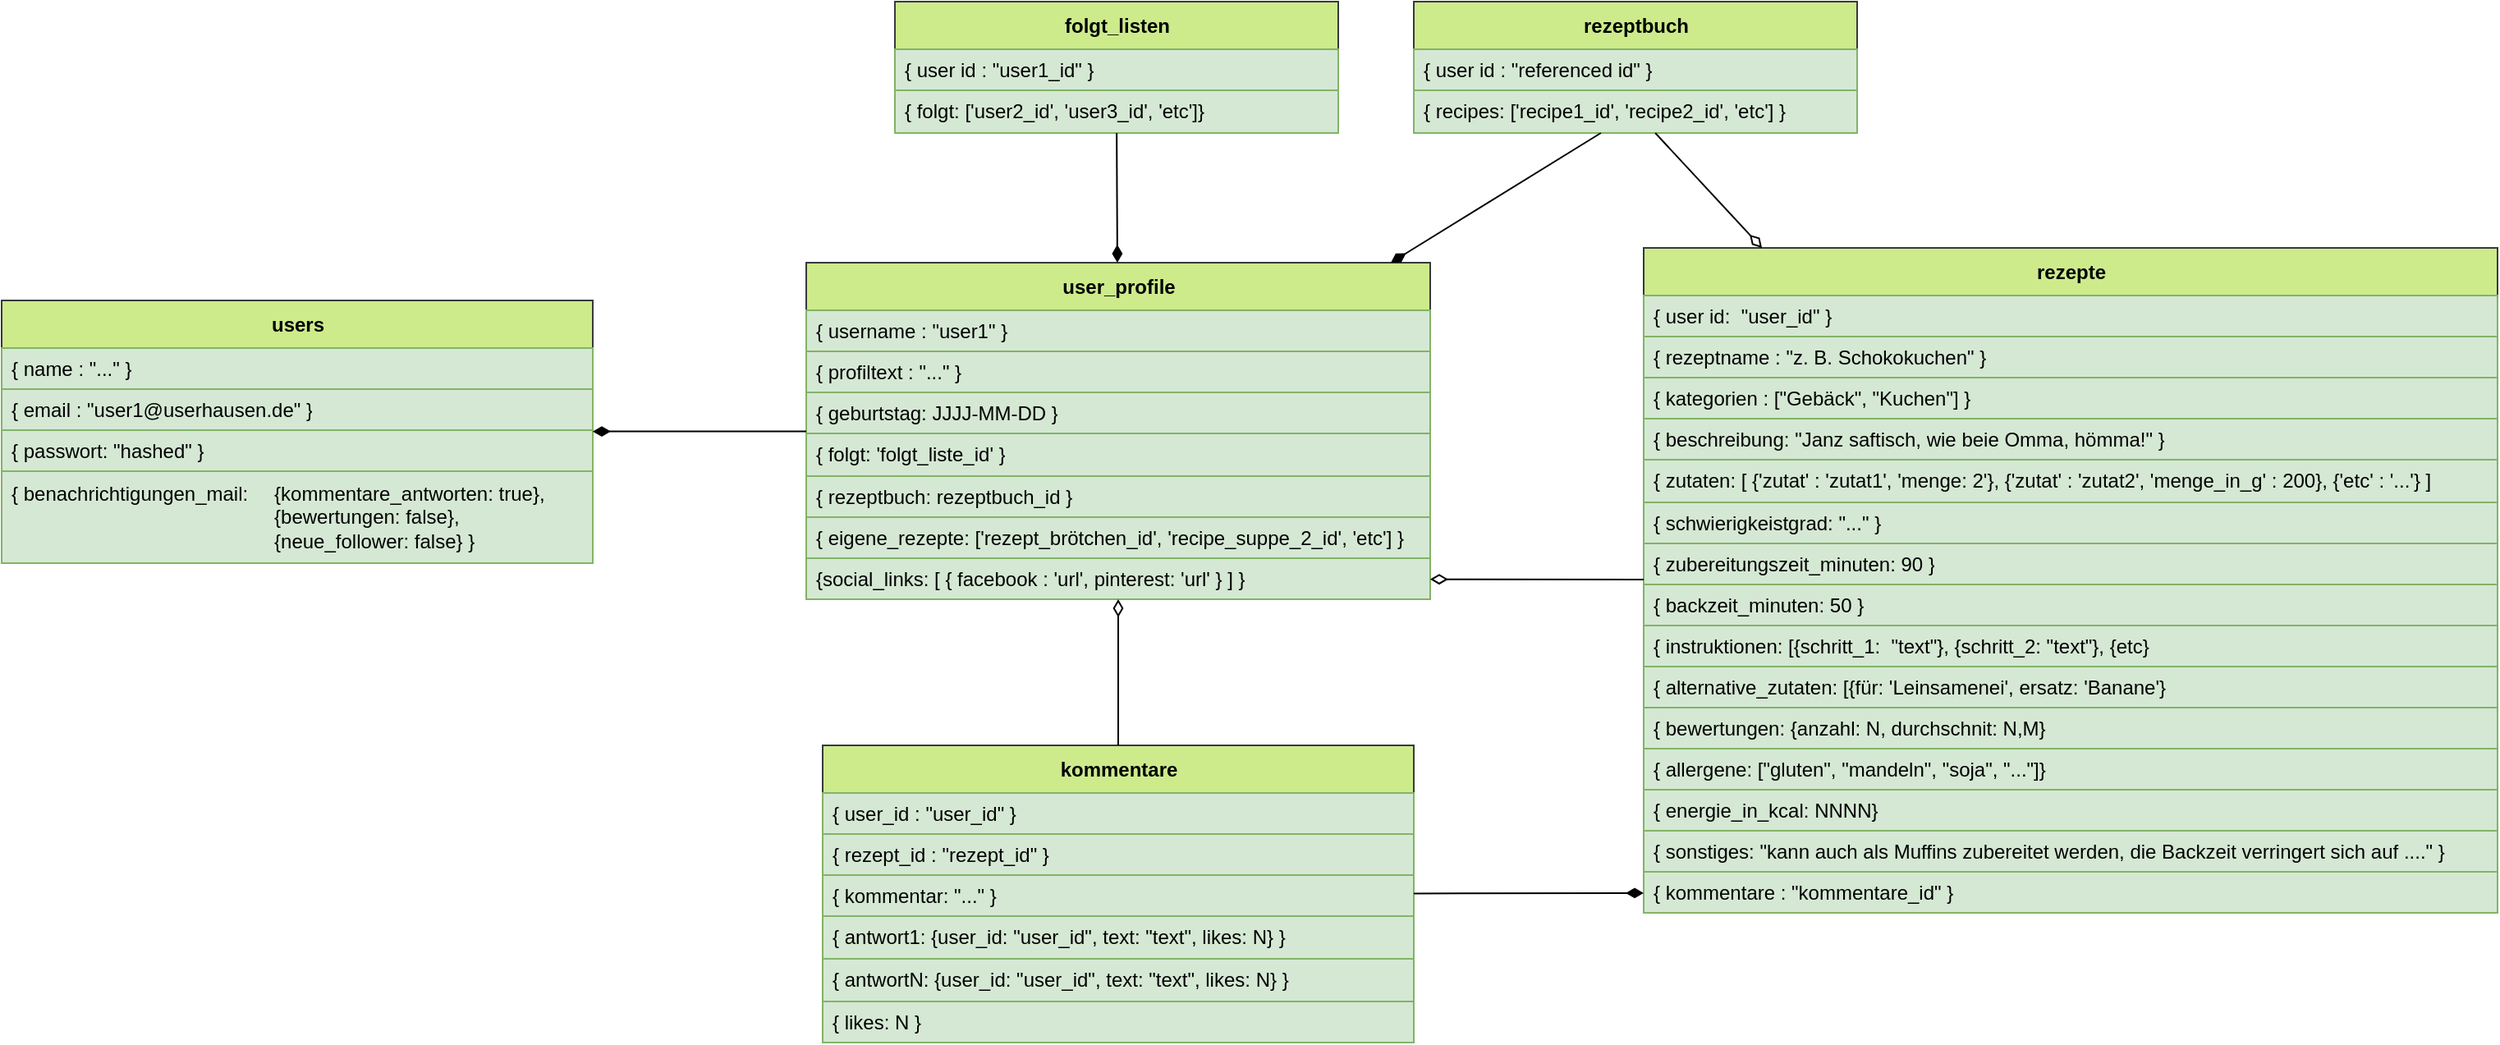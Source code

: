<mxfile>
    <diagram id="D4_RKNdQsql9P3LpVE2z" name="Seite-1">
        <mxGraphModel dx="1991" dy="1724" grid="1" gridSize="10" guides="1" tooltips="1" connect="1" arrows="1" fold="1" page="1" pageScale="1" pageWidth="827" pageHeight="1169" background="#ffffff" math="0" shadow="0">
            <root>
                <mxCell id="0"/>
                <mxCell id="1" parent="0"/>
                <mxCell id="13" value="user_profile" style="swimlane;fontStyle=1;align=center;verticalAlign=middle;childLayout=stackLayout;horizontal=1;startSize=29;horizontalStack=0;resizeParent=1;resizeParentMax=0;resizeLast=0;collapsible=0;marginBottom=0;html=1;fillColor=#cdeb8b;strokeColor=#36393d;" vertex="1" parent="1">
                    <mxGeometry y="9" width="380" height="205" as="geometry"/>
                </mxCell>
                <mxCell id="33" value="{ username : &quot;user1&quot; }" style="text;html=1;strokeColor=#82b366;fillColor=#d5e8d4;align=left;verticalAlign=middle;spacingLeft=4;spacingRight=4;overflow=hidden;rotatable=0;points=[[0,0.5],[1,0.5]];portConstraint=eastwest;" vertex="1" parent="13">
                    <mxGeometry y="29" width="380" height="25" as="geometry"/>
                </mxCell>
                <mxCell id="14" value="{ profiltext : &quot;...&quot; }" style="text;html=1;strokeColor=#82b366;fillColor=#d5e8d4;align=left;verticalAlign=middle;spacingLeft=4;spacingRight=4;overflow=hidden;rotatable=0;points=[[0,0.5],[1,0.5]];portConstraint=eastwest;" vertex="1" parent="13">
                    <mxGeometry y="54" width="380" height="25" as="geometry"/>
                </mxCell>
                <mxCell id="47" value="{ geburtstag: JJJJ-MM-DD }" style="text;html=1;strokeColor=#82b366;fillColor=#d5e8d4;align=left;verticalAlign=middle;spacingLeft=4;spacingRight=4;overflow=hidden;rotatable=0;points=[[0,0.5],[1,0.5]];portConstraint=eastwest;" vertex="1" parent="13">
                    <mxGeometry y="79" width="380" height="25" as="geometry"/>
                </mxCell>
                <mxCell id="15" value="{ folgt: 'folgt_liste_id' }" style="text;html=1;strokeColor=#82b366;fillColor=#d5e8d4;align=left;verticalAlign=middle;spacingLeft=4;spacingRight=4;overflow=hidden;rotatable=0;points=[[0,0.5],[1,0.5]];portConstraint=eastwest;" vertex="1" parent="13">
                    <mxGeometry y="104" width="380" height="26" as="geometry"/>
                </mxCell>
                <mxCell id="16" value="{ rezeptbuch: rezeptbuch_id }" style="text;html=1;strokeColor=#82b366;fillColor=#d5e8d4;align=left;verticalAlign=middle;spacingLeft=4;spacingRight=4;overflow=hidden;rotatable=0;points=[[0,0.5],[1,0.5]];portConstraint=eastwest;" vertex="1" parent="13">
                    <mxGeometry y="130" width="380" height="25" as="geometry"/>
                </mxCell>
                <mxCell id="32" value="{ eigene_rezepte: ['rezept_brötchen_id', 'recipe_suppe_2_id', 'etc'] }" style="text;html=1;strokeColor=#82b366;fillColor=#d5e8d4;align=left;verticalAlign=middle;spacingLeft=4;spacingRight=4;overflow=hidden;rotatable=0;points=[[0,0.5],[1,0.5]];portConstraint=eastwest;" vertex="1" parent="13">
                    <mxGeometry y="155" width="380" height="25" as="geometry"/>
                </mxCell>
                <mxCell id="48" value="{social_links: [ { facebook : 'url', pinterest: 'url' } ] }" style="text;html=1;strokeColor=#82b366;fillColor=#d5e8d4;align=left;verticalAlign=middle;spacingLeft=4;spacingRight=4;overflow=hidden;rotatable=0;points=[[0,0.5],[1,0.5]];portConstraint=eastwest;" vertex="1" parent="13">
                    <mxGeometry y="180" width="380" height="25" as="geometry"/>
                </mxCell>
                <mxCell id="17" value="folgt_listen" style="swimlane;fontStyle=1;align=center;verticalAlign=middle;childLayout=stackLayout;horizontal=1;startSize=29;horizontalStack=0;resizeParent=1;resizeParentMax=0;resizeLast=0;collapsible=0;marginBottom=0;html=1;fillColor=#cdeb8b;strokeColor=#36393d;" vertex="1" parent="1">
                    <mxGeometry x="54" y="-150" width="270" height="80" as="geometry"/>
                </mxCell>
                <mxCell id="18" value="{ user id : &quot;user1_id&quot; }" style="text;html=1;strokeColor=#82b366;fillColor=#d5e8d4;align=left;verticalAlign=middle;spacingLeft=4;spacingRight=4;overflow=hidden;rotatable=0;points=[[0,0.5],[1,0.5]];portConstraint=eastwest;" vertex="1" parent="17">
                    <mxGeometry y="29" width="270" height="25" as="geometry"/>
                </mxCell>
                <mxCell id="19" value="{ folgt: ['user2_id', 'user3_id', 'etc']}" style="text;html=1;strokeColor=#82b366;fillColor=#d5e8d4;align=left;verticalAlign=middle;spacingLeft=4;spacingRight=4;overflow=hidden;rotatable=0;points=[[0,0.5],[1,0.5]];portConstraint=eastwest;" vertex="1" parent="17">
                    <mxGeometry y="54" width="270" height="26" as="geometry"/>
                </mxCell>
                <mxCell id="25" value="rezeptbuch" style="swimlane;fontStyle=1;align=center;verticalAlign=middle;childLayout=stackLayout;horizontal=1;startSize=29;horizontalStack=0;resizeParent=1;resizeParentMax=0;resizeLast=0;collapsible=0;marginBottom=0;html=1;fillColor=#cdeb8b;strokeColor=#36393d;" vertex="1" parent="1">
                    <mxGeometry x="370" y="-150" width="270" height="80" as="geometry"/>
                </mxCell>
                <mxCell id="26" value="{ user id : &quot;referenced id&quot; }" style="text;html=1;strokeColor=#82b366;fillColor=#d5e8d4;align=left;verticalAlign=middle;spacingLeft=4;spacingRight=4;overflow=hidden;rotatable=0;points=[[0,0.5],[1,0.5]];portConstraint=eastwest;" vertex="1" parent="25">
                    <mxGeometry y="29" width="270" height="25" as="geometry"/>
                </mxCell>
                <mxCell id="27" value="{ recipes: ['recipe1_id', 'recipe2_id', 'etc'] }" style="text;html=1;strokeColor=#82b366;fillColor=#d5e8d4;align=left;verticalAlign=middle;spacingLeft=4;spacingRight=4;overflow=hidden;rotatable=0;points=[[0,0.5],[1,0.5]];portConstraint=eastwest;" vertex="1" parent="25">
                    <mxGeometry y="54" width="270" height="26" as="geometry"/>
                </mxCell>
                <mxCell id="34" value="rezepte" style="swimlane;fontStyle=1;align=center;verticalAlign=middle;childLayout=stackLayout;horizontal=1;startSize=29;horizontalStack=0;resizeParent=1;resizeParentMax=0;resizeLast=0;collapsible=0;marginBottom=0;html=1;fillColor=#cdeb8b;strokeColor=#36393d;" vertex="1" parent="1">
                    <mxGeometry x="510" width="520" height="405" as="geometry"/>
                </mxCell>
                <mxCell id="35" value="{ user id:&amp;nbsp; &quot;user_id&quot; }" style="text;html=1;strokeColor=#82b366;fillColor=#d5e8d4;align=left;verticalAlign=middle;spacingLeft=4;spacingRight=4;overflow=hidden;rotatable=0;points=[[0,0.5],[1,0.5]];portConstraint=eastwest;" vertex="1" parent="34">
                    <mxGeometry y="29" width="520" height="25" as="geometry"/>
                </mxCell>
                <mxCell id="36" value="{ rezeptname : &quot;z. B. Schokokuchen&quot; }" style="text;html=1;strokeColor=#82b366;fillColor=#d5e8d4;align=left;verticalAlign=middle;spacingLeft=4;spacingRight=4;overflow=hidden;rotatable=0;points=[[0,0.5],[1,0.5]];portConstraint=eastwest;" vertex="1" parent="34">
                    <mxGeometry y="54" width="520" height="25" as="geometry"/>
                </mxCell>
                <mxCell id="50" value="{ kategorien : [&quot;Gebäck&quot;, &quot;Kuchen&quot;] }" style="text;html=1;strokeColor=#82b366;fillColor=#d5e8d4;align=left;verticalAlign=middle;spacingLeft=4;spacingRight=4;overflow=hidden;rotatable=0;points=[[0,0.5],[1,0.5]];portConstraint=eastwest;" vertex="1" parent="34">
                    <mxGeometry y="79" width="520" height="25" as="geometry"/>
                </mxCell>
                <mxCell id="43" value="{ beschreibung: &quot;Janz saftisch, wie beie Omma, hömma!&quot; }" style="text;html=1;strokeColor=#82b366;fillColor=#d5e8d4;align=left;verticalAlign=middle;spacingLeft=4;spacingRight=4;overflow=hidden;rotatable=0;points=[[0,0.5],[1,0.5]];portConstraint=eastwest;" vertex="1" parent="34">
                    <mxGeometry y="104" width="520" height="25" as="geometry"/>
                </mxCell>
                <mxCell id="37" value="{ zutaten: [ {'zutat' : 'zutat1', 'menge: 2'}, {'zutat' : 'zutat2', 'menge_in_g' : 200}, {'etc' : '...'} ]" style="text;html=1;strokeColor=#82b366;fillColor=#d5e8d4;align=left;verticalAlign=middle;spacingLeft=4;spacingRight=4;overflow=hidden;rotatable=0;points=[[0,0.5],[1,0.5]];portConstraint=eastwest;" vertex="1" parent="34">
                    <mxGeometry y="129" width="520" height="26" as="geometry"/>
                </mxCell>
                <mxCell id="49" value="{ schwierigkeistgrad: &quot;...&quot; }" style="text;html=1;strokeColor=#82b366;fillColor=#d5e8d4;align=left;verticalAlign=middle;spacingLeft=4;spacingRight=4;overflow=hidden;rotatable=0;points=[[0,0.5],[1,0.5]];portConstraint=eastwest;" vertex="1" parent="34">
                    <mxGeometry y="155" width="520" height="25" as="geometry"/>
                </mxCell>
                <mxCell id="38" value="{ zubereitungszeit_minuten: 90 }" style="text;html=1;strokeColor=#82b366;fillColor=#d5e8d4;align=left;verticalAlign=middle;spacingLeft=4;spacingRight=4;overflow=hidden;rotatable=0;points=[[0,0.5],[1,0.5]];portConstraint=eastwest;" vertex="1" parent="34">
                    <mxGeometry y="180" width="520" height="25" as="geometry"/>
                </mxCell>
                <mxCell id="45" value="{ backzeit_minuten: 50 }" style="text;html=1;strokeColor=#82b366;fillColor=#d5e8d4;align=left;verticalAlign=middle;spacingLeft=4;spacingRight=4;overflow=hidden;rotatable=0;points=[[0,0.5],[1,0.5]];portConstraint=eastwest;" vertex="1" parent="34">
                    <mxGeometry y="205" width="520" height="25" as="geometry"/>
                </mxCell>
                <mxCell id="39" value="{ instruktionen: [{schritt_1:&amp;nbsp; &quot;text&quot;}, {schritt_2: &quot;text&quot;}, {etc}" style="text;html=1;strokeColor=#82b366;fillColor=#d5e8d4;align=left;verticalAlign=middle;spacingLeft=4;spacingRight=4;overflow=hidden;rotatable=0;points=[[0,0.5],[1,0.5]];portConstraint=eastwest;" vertex="1" parent="34">
                    <mxGeometry y="230" width="520" height="25" as="geometry"/>
                </mxCell>
                <mxCell id="44" value="{ alternative_zutaten: [{für: 'Leinsamenei', ersatz: 'Banane'}" style="text;html=1;strokeColor=#82b366;fillColor=#d5e8d4;align=left;verticalAlign=middle;spacingLeft=4;spacingRight=4;overflow=hidden;rotatable=0;points=[[0,0.5],[1,0.5]];portConstraint=eastwest;" vertex="1" parent="34">
                    <mxGeometry y="255" width="520" height="25" as="geometry"/>
                </mxCell>
                <mxCell id="40" value="{ bewertungen: {anzahl: N, durchschnit: N,M}" style="text;html=1;strokeColor=#82b366;fillColor=#d5e8d4;align=left;verticalAlign=middle;spacingLeft=4;spacingRight=4;overflow=hidden;rotatable=0;points=[[0,0.5],[1,0.5]];portConstraint=eastwest;" vertex="1" parent="34">
                    <mxGeometry y="280" width="520" height="25" as="geometry"/>
                </mxCell>
                <mxCell id="41" value="{ allergene: [&quot;gluten&quot;, &quot;mandeln&quot;, &quot;soja&quot;, &quot;...&quot;]}" style="text;html=1;strokeColor=#82b366;fillColor=#d5e8d4;align=left;verticalAlign=middle;spacingLeft=4;spacingRight=4;overflow=hidden;rotatable=0;points=[[0,0.5],[1,0.5]];portConstraint=eastwest;" vertex="1" parent="34">
                    <mxGeometry y="305" width="520" height="25" as="geometry"/>
                </mxCell>
                <mxCell id="42" value="{ energie_in_kcal: NNNN}" style="text;html=1;strokeColor=#82b366;fillColor=#d5e8d4;align=left;verticalAlign=middle;spacingLeft=4;spacingRight=4;overflow=hidden;rotatable=0;points=[[0,0.5],[1,0.5]];portConstraint=eastwest;" vertex="1" parent="34">
                    <mxGeometry y="330" width="520" height="25" as="geometry"/>
                </mxCell>
                <mxCell id="46" value="{ sonstiges: &quot;kann auch als Muffins zubereitet werden, die Backzeit verringert sich auf ....&quot; }" style="text;html=1;strokeColor=#82b366;fillColor=#d5e8d4;align=left;verticalAlign=middle;spacingLeft=4;spacingRight=4;overflow=hidden;rotatable=0;points=[[0,0.5],[1,0.5]];portConstraint=eastwest;" vertex="1" parent="34">
                    <mxGeometry y="355" width="520" height="25" as="geometry"/>
                </mxCell>
                <mxCell id="51" value="{ kommentare : &quot;kommentare_id&quot; }" style="text;html=1;strokeColor=#82b366;fillColor=#d5e8d4;align=left;verticalAlign=middle;spacingLeft=4;spacingRight=4;overflow=hidden;rotatable=0;points=[[0,0.5],[1,0.5]];portConstraint=eastwest;" vertex="1" parent="34">
                    <mxGeometry y="380" width="520" height="25" as="geometry"/>
                </mxCell>
                <mxCell id="52" value="kommentare" style="swimlane;fontStyle=1;align=center;verticalAlign=middle;childLayout=stackLayout;horizontal=1;startSize=29;horizontalStack=0;resizeParent=1;resizeParentMax=0;resizeLast=0;collapsible=0;marginBottom=0;html=1;fillColor=#cdeb8b;strokeColor=#36393d;" vertex="1" parent="1">
                    <mxGeometry x="10" y="303" width="360" height="181" as="geometry"/>
                </mxCell>
                <mxCell id="53" value="{ user_id : &quot;user_id&quot; }" style="text;html=1;strokeColor=#82b366;fillColor=#d5e8d4;align=left;verticalAlign=middle;spacingLeft=4;spacingRight=4;overflow=hidden;rotatable=0;points=[[0,0.5],[1,0.5]];portConstraint=eastwest;" vertex="1" parent="52">
                    <mxGeometry y="29" width="360" height="25" as="geometry"/>
                </mxCell>
                <mxCell id="54" value="{ rezept_id : &quot;rezept_id&quot; }" style="text;html=1;strokeColor=#82b366;fillColor=#d5e8d4;align=left;verticalAlign=middle;spacingLeft=4;spacingRight=4;overflow=hidden;rotatable=0;points=[[0,0.5],[1,0.5]];portConstraint=eastwest;" vertex="1" parent="52">
                    <mxGeometry y="54" width="360" height="25" as="geometry"/>
                </mxCell>
                <mxCell id="55" value="{ kommentar: &quot;...&quot; }" style="text;html=1;strokeColor=#82b366;fillColor=#d5e8d4;align=left;verticalAlign=middle;spacingLeft=4;spacingRight=4;overflow=hidden;rotatable=0;points=[[0,0.5],[1,0.5]];portConstraint=eastwest;" vertex="1" parent="52">
                    <mxGeometry y="79" width="360" height="25" as="geometry"/>
                </mxCell>
                <mxCell id="56" value="{ antwort1: {user_id: &quot;user_id&quot;, text: &quot;text&quot;, likes: N} }" style="text;html=1;strokeColor=#82b366;fillColor=#d5e8d4;align=left;verticalAlign=middle;spacingLeft=4;spacingRight=4;overflow=hidden;rotatable=0;points=[[0,0.5],[1,0.5]];portConstraint=eastwest;" vertex="1" parent="52">
                    <mxGeometry y="104" width="360" height="26" as="geometry"/>
                </mxCell>
                <mxCell id="60" value="{ antwortN: {user_id: &quot;user_id&quot;, text: &quot;text&quot;, likes: N} }" style="text;html=1;strokeColor=#82b366;fillColor=#d5e8d4;align=left;verticalAlign=middle;spacingLeft=4;spacingRight=4;overflow=hidden;rotatable=0;points=[[0,0.5],[1,0.5]];portConstraint=eastwest;" vertex="1" parent="52">
                    <mxGeometry y="130" width="360" height="26" as="geometry"/>
                </mxCell>
                <mxCell id="57" value="{ likes: N }" style="text;html=1;strokeColor=#82b366;fillColor=#d5e8d4;align=left;verticalAlign=middle;spacingLeft=4;spacingRight=4;overflow=hidden;rotatable=0;points=[[0,0.5],[1,0.5]];portConstraint=eastwest;" vertex="1" parent="52">
                    <mxGeometry y="156" width="360" height="25" as="geometry"/>
                </mxCell>
                <mxCell id="61" value="" style="endArrow=none;startArrow=diamondThin;endFill=0;startFill=1;html=1;verticalAlign=bottom;labelBackgroundColor=none;strokeWidth=1;startSize=8;endSize=8;" edge="1" parent="1" source="13" target="27">
                    <mxGeometry width="160" relative="1" as="geometry">
                        <mxPoint x="420" as="sourcePoint"/>
                        <mxPoint x="580" as="targetPoint"/>
                    </mxGeometry>
                </mxCell>
                <mxCell id="63" value="" style="endArrow=none;startArrow=diamondThin;endFill=0;startFill=0;html=1;verticalAlign=bottom;labelBackgroundColor=none;strokeWidth=1;startSize=8;endSize=8;" edge="1" parent="1" source="48" target="34">
                    <mxGeometry width="160" relative="1" as="geometry">
                        <mxPoint x="420" as="sourcePoint"/>
                        <mxPoint x="550" y="100" as="targetPoint"/>
                    </mxGeometry>
                </mxCell>
                <mxCell id="64" value="" style="endArrow=none;startArrow=diamondThin;endFill=0;startFill=0;html=1;verticalAlign=bottom;labelBackgroundColor=none;strokeWidth=1;startSize=8;endSize=8;" edge="1" parent="1" source="48" target="52">
                    <mxGeometry width="160" relative="1" as="geometry">
                        <mxPoint x="490" y="480" as="sourcePoint"/>
                        <mxPoint x="650" y="480" as="targetPoint"/>
                    </mxGeometry>
                </mxCell>
                <mxCell id="65" value="" style="endArrow=none;startArrow=diamondThin;endFill=0;startFill=1;html=1;verticalAlign=bottom;labelBackgroundColor=none;strokeWidth=1;startSize=8;endSize=8;" edge="1" parent="1" source="51" target="52">
                    <mxGeometry width="160" relative="1" as="geometry">
                        <mxPoint x="490" y="480" as="sourcePoint"/>
                        <mxPoint x="650" y="480" as="targetPoint"/>
                    </mxGeometry>
                </mxCell>
                <mxCell id="66" value="" style="endArrow=none;startArrow=diamondThin;endFill=0;startFill=1;html=1;verticalAlign=bottom;labelBackgroundColor=none;strokeWidth=1;startSize=8;endSize=8;" edge="1" parent="1" source="13" target="19">
                    <mxGeometry width="160" relative="1" as="geometry">
                        <mxPoint x="490" as="sourcePoint"/>
                        <mxPoint x="650" as="targetPoint"/>
                    </mxGeometry>
                </mxCell>
                <mxCell id="68" value="" style="endArrow=none;startArrow=diamondThin;endFill=0;startFill=0;html=1;verticalAlign=bottom;labelBackgroundColor=none;strokeWidth=1;startSize=8;endSize=8;" edge="1" parent="1" source="34" target="27">
                    <mxGeometry width="160" relative="1" as="geometry">
                        <mxPoint x="490" as="sourcePoint"/>
                        <mxPoint x="650" as="targetPoint"/>
                    </mxGeometry>
                </mxCell>
                <mxCell id="69" value="users" style="swimlane;fontStyle=1;align=center;verticalAlign=middle;childLayout=stackLayout;horizontal=1;startSize=29;horizontalStack=0;resizeParent=1;resizeParentMax=0;resizeLast=0;collapsible=0;marginBottom=0;html=1;fillColor=#cdeb8b;strokeColor=#36393d;" vertex="1" parent="1">
                    <mxGeometry x="-490" y="32" width="360" height="160" as="geometry"/>
                </mxCell>
                <mxCell id="70" value="{ name : &quot;...&quot; }" style="text;html=1;strokeColor=#82b366;fillColor=#d5e8d4;align=left;verticalAlign=middle;spacingLeft=4;spacingRight=4;overflow=hidden;rotatable=0;points=[[0,0.5],[1,0.5]];portConstraint=eastwest;" vertex="1" parent="69">
                    <mxGeometry y="29" width="360" height="25" as="geometry"/>
                </mxCell>
                <mxCell id="71" value="{ email : &quot;user1@userhausen.de&quot; }" style="text;html=1;strokeColor=#82b366;fillColor=#d5e8d4;align=left;verticalAlign=middle;spacingLeft=4;spacingRight=4;overflow=hidden;rotatable=0;points=[[0,0.5],[1,0.5]];portConstraint=eastwest;" vertex="1" parent="69">
                    <mxGeometry y="54" width="360" height="25" as="geometry"/>
                </mxCell>
                <mxCell id="72" value="{ passwort: &quot;hashed&quot; }" style="text;html=1;strokeColor=#82b366;fillColor=#d5e8d4;align=left;verticalAlign=middle;spacingLeft=4;spacingRight=4;overflow=hidden;rotatable=0;points=[[0,0.5],[1,0.5]];portConstraint=eastwest;" vertex="1" parent="69">
                    <mxGeometry y="79" width="360" height="25" as="geometry"/>
                </mxCell>
                <mxCell id="73" value="{ benachrichtigungen_mail: &lt;span style=&quot;white-space: pre;&quot;&gt;&#9;&lt;/span&gt;{kommentare_antworten: true},&lt;br&gt;&lt;span style=&quot;white-space: pre;&quot;&gt;&#9;&lt;/span&gt;&lt;span style=&quot;white-space: pre;&quot;&gt;&#9;&lt;/span&gt;&lt;span style=&quot;white-space: pre;&quot;&gt;&#9;&lt;/span&gt;&lt;span style=&quot;white-space: pre;&quot;&gt;&#9;&lt;/span&gt;&lt;span style=&quot;white-space: pre;&quot;&gt;&#9;&lt;span style=&quot;white-space: pre;&quot;&gt;&#9;&lt;/span&gt;&lt;/span&gt;{bewertungen: false},&lt;br&gt;&lt;span style=&quot;white-space: pre;&quot;&gt;&#9;&lt;/span&gt;&lt;span style=&quot;white-space: pre;&quot;&gt;&#9;&lt;/span&gt;&lt;span style=&quot;white-space: pre;&quot;&gt;&#9;&lt;/span&gt;&lt;span style=&quot;white-space: pre;&quot;&gt;&#9;&lt;/span&gt;&lt;span style=&quot;white-space: pre;&quot;&gt;&#9;&lt;span style=&quot;white-space: pre;&quot;&gt;&#9;&lt;/span&gt;&lt;/span&gt;{neue_follower: false} }" style="text;html=1;strokeColor=#82b366;fillColor=#d5e8d4;align=left;verticalAlign=middle;spacingLeft=4;spacingRight=4;overflow=hidden;rotatable=0;points=[[0,0.5],[1,0.5]];portConstraint=eastwest;" vertex="1" parent="69">
                    <mxGeometry y="104" width="360" height="56" as="geometry"/>
                </mxCell>
                <mxCell id="76" value="" style="endArrow=none;startArrow=diamondThin;endFill=0;startFill=1;html=1;verticalAlign=bottom;labelBackgroundColor=none;strokeWidth=1;startSize=8;endSize=8;" edge="1" parent="1" source="69" target="13">
                    <mxGeometry width="160" relative="1" as="geometry">
                        <mxPoint x="-10" y="190" as="sourcePoint"/>
                        <mxPoint x="150" y="190" as="targetPoint"/>
                    </mxGeometry>
                </mxCell>
            </root>
        </mxGraphModel>
    </diagram>
</mxfile>